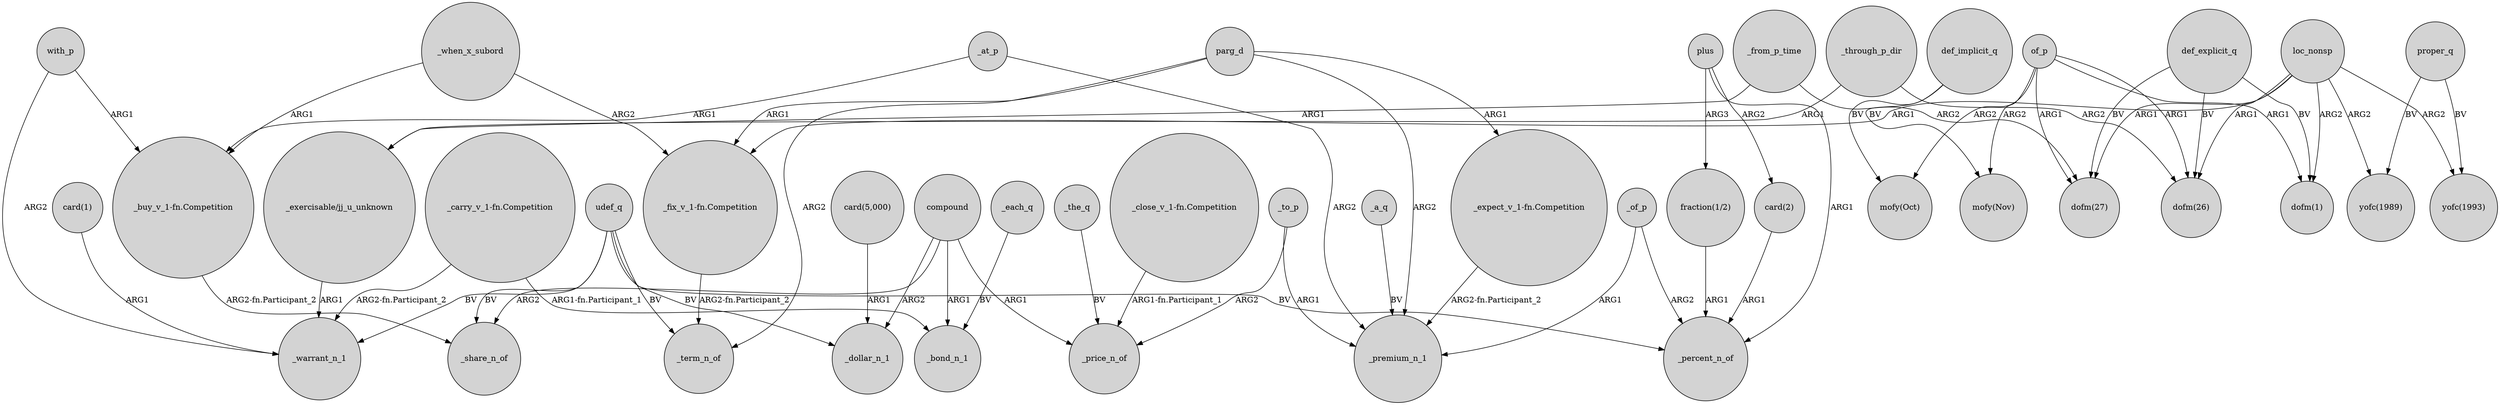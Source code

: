 digraph {
	node [shape=circle style=filled]
	"_carry_v_1-fn.Competition" -> _warrant_n_1 [label="ARG2-fn.Participant_2"]
	udef_q -> _term_n_of [label=BV]
	_a_q -> _premium_n_1 [label=BV]
	"_buy_v_1-fn.Competition" -> _share_n_of [label="ARG2-fn.Participant_2"]
	"card(1)" -> _warrant_n_1 [label=ARG1]
	_when_x_subord -> "_fix_v_1-fn.Competition" [label=ARG2]
	of_p -> "mofy(Nov)" [label=ARG2]
	_when_x_subord -> "_buy_v_1-fn.Competition" [label=ARG1]
	of_p -> "dofm(26)" [label=ARG1]
	"card(5,000)" -> _dollar_n_1 [label=ARG1]
	_from_p_time -> "_exercisable/jj_u_unknown" [label=ARG1]
	of_p -> "mofy(Oct)" [label=ARG2]
	compound -> _bond_n_1 [label=ARG1]
	"_carry_v_1-fn.Competition" -> _bond_n_1 [label="ARG1-fn.Participant_1"]
	def_explicit_q -> "dofm(27)" [label=BV]
	of_p -> "dofm(27)" [label=ARG1]
	_from_p_time -> "dofm(27)" [label=ARG2]
	compound -> _dollar_n_1 [label=ARG2]
	loc_nonsp -> "_fix_v_1-fn.Competition" [label=ARG1]
	loc_nonsp -> "dofm(1)" [label=ARG2]
	loc_nonsp -> "yofc(1993)" [label=ARG2]
	_through_p_dir -> "_exercisable/jj_u_unknown" [label=ARG1]
	proper_q -> "yofc(1993)" [label=BV]
	with_p -> _warrant_n_1 [label=ARG2]
	plus -> _percent_n_of [label=ARG1]
	"_expect_v_1-fn.Competition" -> _premium_n_1 [label="ARG2-fn.Participant_2"]
	_each_q -> _bond_n_1 [label=BV]
	loc_nonsp -> "yofc(1989)" [label=ARG2]
	def_explicit_q -> "dofm(1)" [label=BV]
	with_p -> "_buy_v_1-fn.Competition" [label=ARG1]
	"fraction(1/2)" -> _percent_n_of [label=ARG1]
	udef_q -> _percent_n_of [label=BV]
	_through_p_dir -> "dofm(26)" [label=ARG2]
	udef_q -> _share_n_of [label=BV]
	_at_p -> _premium_n_1 [label=ARG2]
	parg_d -> "_fix_v_1-fn.Competition" [label=ARG1]
	"_fix_v_1-fn.Competition" -> _term_n_of [label="ARG2-fn.Participant_2"]
	"_close_v_1-fn.Competition" -> _price_n_of [label="ARG1-fn.Participant_1"]
	_at_p -> "_buy_v_1-fn.Competition" [label=ARG1]
	udef_q -> _dollar_n_1 [label=BV]
	proper_q -> "yofc(1989)" [label=BV]
	udef_q -> _warrant_n_1 [label=BV]
	"_exercisable/jj_u_unknown" -> _warrant_n_1 [label=ARG1]
	compound -> _share_n_of [label=ARG2]
	def_implicit_q -> "mofy(Oct)" [label=BV]
	parg_d -> "_expect_v_1-fn.Competition" [label=ARG1]
	loc_nonsp -> "dofm(27)" [label=ARG1]
	"card(2)" -> _percent_n_of [label=ARG1]
	def_explicit_q -> "dofm(26)" [label=BV]
	parg_d -> _premium_n_1 [label=ARG2]
	plus -> "card(2)" [label=ARG2]
	_to_p -> _premium_n_1 [label=ARG1]
	def_implicit_q -> "mofy(Nov)" [label=BV]
	_of_p -> _premium_n_1 [label=ARG1]
	of_p -> "dofm(1)" [label=ARG1]
	parg_d -> _term_n_of [label=ARG2]
	_the_q -> _price_n_of [label=BV]
	loc_nonsp -> "dofm(26)" [label=ARG1]
	compound -> _price_n_of [label=ARG1]
	_to_p -> _price_n_of [label=ARG2]
	plus -> "fraction(1/2)" [label=ARG3]
	_of_p -> _percent_n_of [label=ARG2]
}
